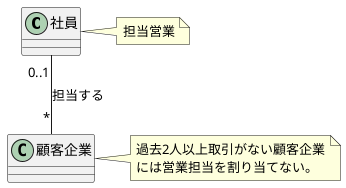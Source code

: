 @startuml

class 社員 {
}
note right: 担当営業

class 顧客企業 {
}
note right: 過去2人以上取引がない顧客企業\nには営業担当を割り当てない。

社員 "0..1"--"*" 顧客企業 : 担当する

@enduml
